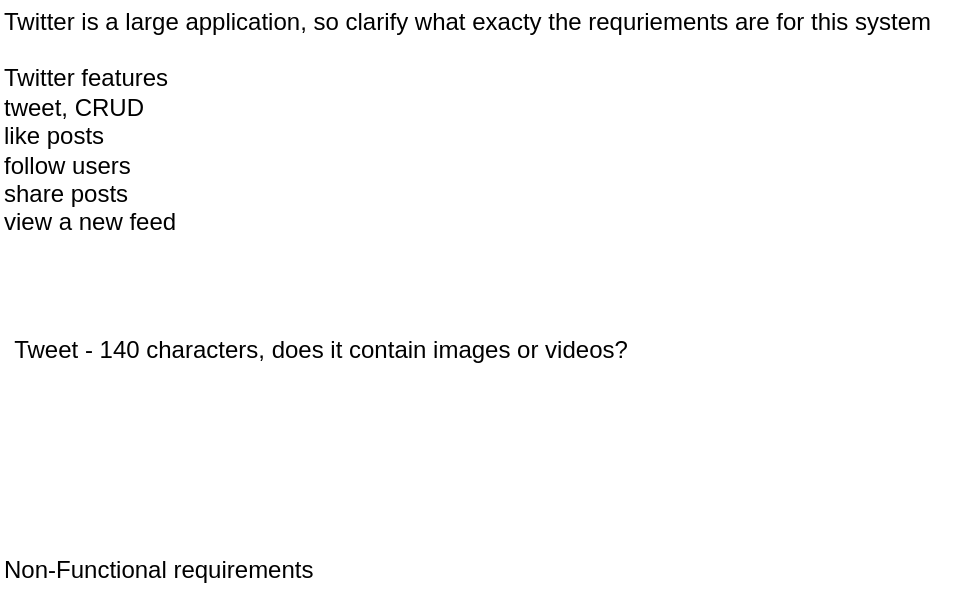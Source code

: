 <mxfile>
    <diagram id="-g9q-lNKt8T3tQygzxb4" name="Page-1">
        <mxGraphModel dx="1464" dy="547" grid="1" gridSize="10" guides="1" tooltips="1" connect="1" arrows="1" fold="1" page="0" pageScale="1" pageWidth="850" pageHeight="1100" math="0" shadow="0">
            <root>
                <mxCell id="0"/>
                <mxCell id="1" parent="0"/>
                <mxCell id="2" value="Twitter is a large application, so clarify what exacty the requriements are for this system&lt;br&gt;&lt;br&gt;Twitter features&lt;br&gt;tweet, CRUD&lt;br&gt;like posts&lt;br&gt;follow users&lt;br&gt;share posts&lt;br&gt;view a new feed&lt;br&gt;&lt;br&gt;&amp;nbsp;" style="text;html=1;align=left;verticalAlign=middle;resizable=0;points=[];autosize=1;strokeColor=none;fillColor=none;" vertex="1" parent="1">
                    <mxGeometry x="-150" y="35" width="480" height="150" as="geometry"/>
                </mxCell>
                <mxCell id="3" value="&lt;div style=&quot;text-align: left&quot;&gt;&lt;span&gt;Tweet - 140 characters, does it contain images or videos?&lt;/span&gt;&lt;/div&gt;" style="text;html=1;align=center;verticalAlign=middle;resizable=0;points=[];autosize=1;strokeColor=none;fillColor=none;" vertex="1" parent="1">
                    <mxGeometry x="-150" y="200" width="320" height="20" as="geometry"/>
                </mxCell>
                <mxCell id="4" value="Non-Functional requirements&lt;br&gt;" style="text;html=1;align=left;verticalAlign=middle;resizable=0;points=[];autosize=1;strokeColor=none;fillColor=none;" vertex="1" parent="1">
                    <mxGeometry x="-150" y="310" width="170" height="20" as="geometry"/>
                </mxCell>
            </root>
        </mxGraphModel>
    </diagram>
</mxfile>